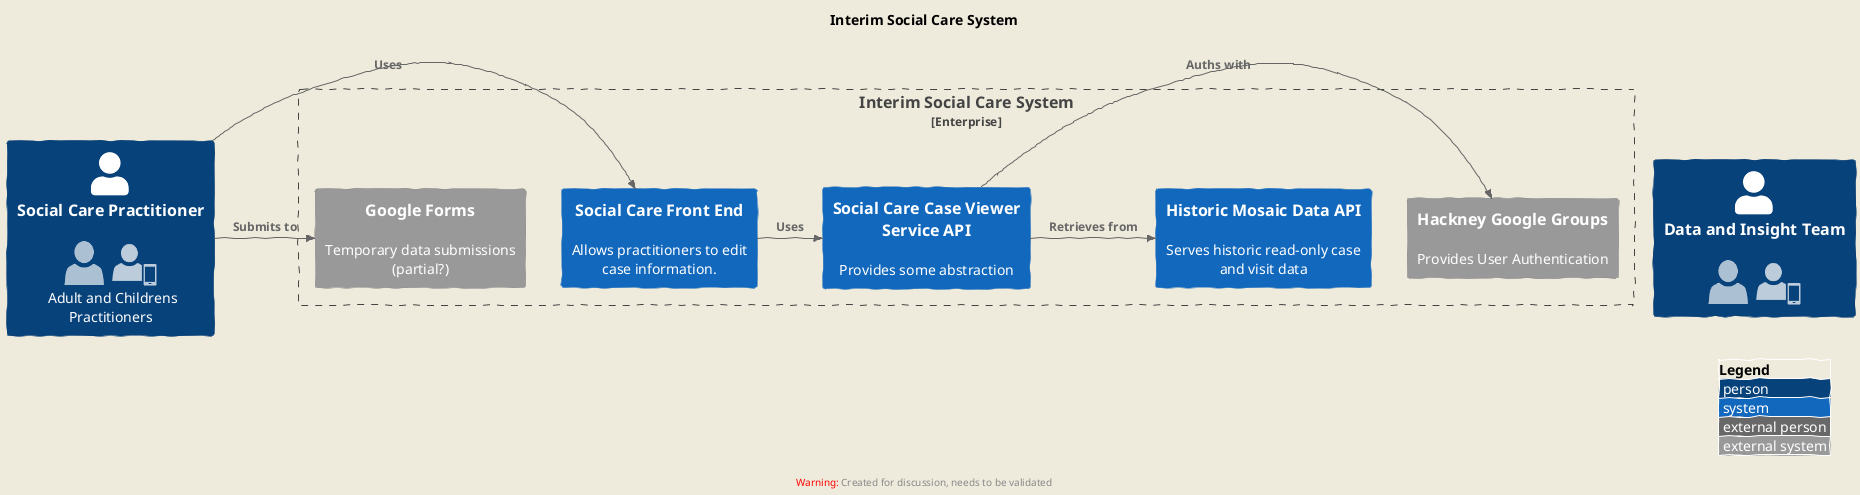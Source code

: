 @startuml
!include <c4/C4_Context.puml>

'ref http://plantuml.com/stdlib
!include <office/Users/user.puml>
!include <office/Users/mobile_user.puml>

'LAYOUT_TOP_DOWN
LAYOUT_AS_SKETCH()
LAYOUT_WITH_LEGEND()

title Interim Social Care System

Person(scp, Social Care Practitioner, "<$user> <$mobile_user>\n Adult and Childrens Practitioners" )
Person(data_insights_team, Data and Insight Team, "<$user> <$mobile_user>" )

Enterprise_Boundary(c0, "Interim Social Care System") {

  System(social_care_front_end, "Social Care Front End", "Allows practitioners to edit case information.")
  System(social_care_service_api, "Social Care Case Viewer Service API", "Provides some abstraction")
  System_Ext(google_auth, "Hackney Google Groups", "Provides User Authentication")
  System(mosaic_historic_data_api, "Historic Mosaic Data API", "Serves historic read-only case and visit data")
  System_Ext(google_forms, "Google Forms", "Temporary data submissions (partial?)")

}

Rel_Neighbor(scp, social_care_front_end, "Uses")
Rel_R(social_care_front_end, social_care_service_api, "Uses")
Rel_R(social_care_service_api, google_auth, "Auths with")
Rel_R(social_care_service_api, mosaic_historic_data_api, "Retrieves from")
Rel_R(scp, google_forms, "Submits to")
@enduml
